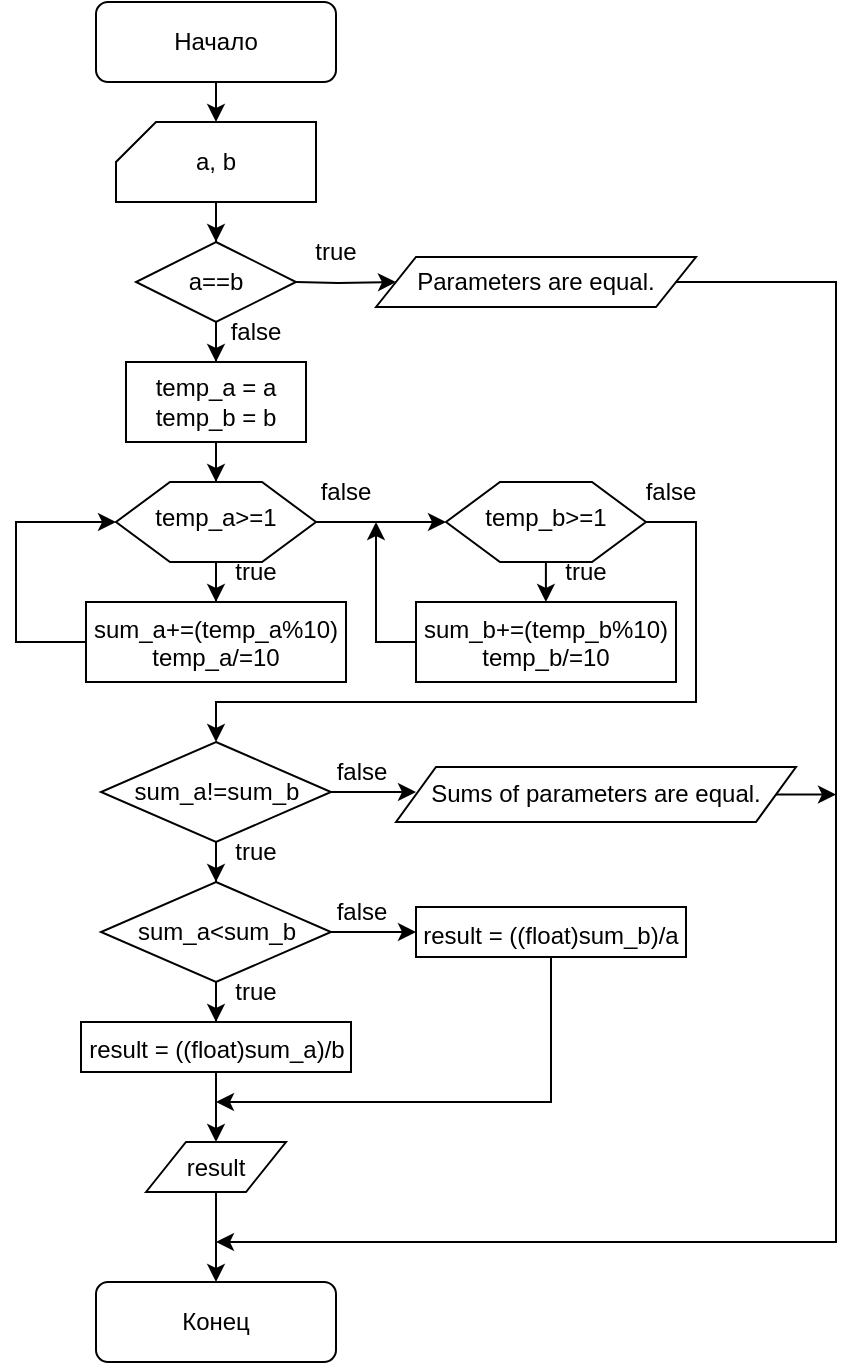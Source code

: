 <mxfile version="20.8.3" type="github">
  <diagram id="C5RBs43oDa-KdzZeNtuy" name="Page-1">
    <mxGraphModel dx="1348" dy="821" grid="1" gridSize="10" guides="1" tooltips="1" connect="1" arrows="1" fold="1" page="1" pageScale="1" pageWidth="827" pageHeight="1169" math="0" shadow="0">
      <root>
        <mxCell id="WIyWlLk6GJQsqaUBKTNV-0" />
        <mxCell id="WIyWlLk6GJQsqaUBKTNV-1" parent="WIyWlLk6GJQsqaUBKTNV-0" />
        <mxCell id="N5PGTfab8QkPNErYUo6F-5" style="edgeStyle=orthogonalEdgeStyle;rounded=0;orthogonalLoop=1;jettySize=auto;html=1;entryX=0.5;entryY=0;entryDx=0;entryDy=0;entryPerimeter=0;" edge="1" parent="WIyWlLk6GJQsqaUBKTNV-1" target="N5PGTfab8QkPNErYUo6F-0">
          <mxGeometry relative="1" as="geometry">
            <mxPoint x="220" y="110" as="sourcePoint" />
          </mxGeometry>
        </mxCell>
        <mxCell id="WIyWlLk6GJQsqaUBKTNV-3" value="Начало" style="rounded=1;whiteSpace=wrap;html=1;fontSize=12;glass=0;strokeWidth=1;shadow=0;" parent="WIyWlLk6GJQsqaUBKTNV-1" vertex="1">
          <mxGeometry x="160" y="80" width="120" height="40" as="geometry" />
        </mxCell>
        <mxCell id="N5PGTfab8QkPNErYUo6F-10" style="edgeStyle=orthogonalEdgeStyle;rounded=0;orthogonalLoop=1;jettySize=auto;html=1;entryX=0.5;entryY=0;entryDx=0;entryDy=0;" edge="1" parent="WIyWlLk6GJQsqaUBKTNV-1" source="N5PGTfab8QkPNErYUo6F-0" target="N5PGTfab8QkPNErYUo6F-8">
          <mxGeometry relative="1" as="geometry" />
        </mxCell>
        <mxCell id="N5PGTfab8QkPNErYUo6F-0" value="" style="verticalLabelPosition=bottom;verticalAlign=top;html=1;shape=card;whiteSpace=wrap;size=20;arcSize=12;" vertex="1" parent="WIyWlLk6GJQsqaUBKTNV-1">
          <mxGeometry x="170" y="140" width="100" height="40" as="geometry" />
        </mxCell>
        <mxCell id="N5PGTfab8QkPNErYUo6F-3" value="a, b" style="text;html=1;strokeColor=none;fillColor=none;align=center;verticalAlign=middle;whiteSpace=wrap;rounded=0;" vertex="1" parent="WIyWlLk6GJQsqaUBKTNV-1">
          <mxGeometry x="190" y="145" width="60" height="30" as="geometry" />
        </mxCell>
        <mxCell id="N5PGTfab8QkPNErYUo6F-13" style="edgeStyle=orthogonalEdgeStyle;rounded=0;orthogonalLoop=1;jettySize=auto;html=1;entryX=0.5;entryY=0;entryDx=0;entryDy=0;" edge="1" parent="WIyWlLk6GJQsqaUBKTNV-1" source="N5PGTfab8QkPNErYUo6F-8" target="N5PGTfab8QkPNErYUo6F-12">
          <mxGeometry relative="1" as="geometry" />
        </mxCell>
        <mxCell id="N5PGTfab8QkPNErYUo6F-8" value="a==b" style="rhombus;whiteSpace=wrap;html=1;" vertex="1" parent="WIyWlLk6GJQsqaUBKTNV-1">
          <mxGeometry x="180" y="200" width="80" height="40" as="geometry" />
        </mxCell>
        <mxCell id="N5PGTfab8QkPNErYUo6F-70" style="edgeStyle=orthogonalEdgeStyle;rounded=0;orthogonalLoop=1;jettySize=auto;html=1;exitX=1;exitY=0.5;exitDx=0;exitDy=0;" edge="1" parent="WIyWlLk6GJQsqaUBKTNV-1" source="N5PGTfab8QkPNErYUo6F-11">
          <mxGeometry relative="1" as="geometry">
            <mxPoint x="220" y="700" as="targetPoint" />
            <Array as="points">
              <mxPoint x="530" y="220" />
              <mxPoint x="530" y="700" />
            </Array>
          </mxGeometry>
        </mxCell>
        <mxCell id="N5PGTfab8QkPNErYUo6F-11" value="Parameters are equal." style="shape=parallelogram;perimeter=parallelogramPerimeter;whiteSpace=wrap;html=1;fixedSize=1;" vertex="1" parent="WIyWlLk6GJQsqaUBKTNV-1">
          <mxGeometry x="300" y="207.5" width="160" height="25" as="geometry" />
        </mxCell>
        <mxCell id="N5PGTfab8QkPNErYUo6F-14" style="edgeStyle=orthogonalEdgeStyle;rounded=0;orthogonalLoop=1;jettySize=auto;html=1;entryX=0;entryY=0.5;entryDx=0;entryDy=0;" edge="1" parent="WIyWlLk6GJQsqaUBKTNV-1" target="N5PGTfab8QkPNErYUo6F-11">
          <mxGeometry relative="1" as="geometry">
            <mxPoint x="260" y="220" as="sourcePoint" />
          </mxGeometry>
        </mxCell>
        <mxCell id="N5PGTfab8QkPNErYUo6F-17" style="edgeStyle=orthogonalEdgeStyle;rounded=0;orthogonalLoop=1;jettySize=auto;html=1;entryX=0.5;entryY=0;entryDx=0;entryDy=0;" edge="1" parent="WIyWlLk6GJQsqaUBKTNV-1" source="N5PGTfab8QkPNErYUo6F-12" target="N5PGTfab8QkPNErYUo6F-16">
          <mxGeometry relative="1" as="geometry" />
        </mxCell>
        <mxCell id="N5PGTfab8QkPNErYUo6F-12" value="temp_a = a&lt;br&gt;temp_b = b" style="rounded=0;whiteSpace=wrap;html=1;" vertex="1" parent="WIyWlLk6GJQsqaUBKTNV-1">
          <mxGeometry x="175" y="260" width="90" height="40" as="geometry" />
        </mxCell>
        <mxCell id="N5PGTfab8QkPNErYUo6F-15" value="true" style="text;html=1;strokeColor=none;fillColor=none;align=center;verticalAlign=middle;whiteSpace=wrap;rounded=0;" vertex="1" parent="WIyWlLk6GJQsqaUBKTNV-1">
          <mxGeometry x="260" y="190" width="40" height="30" as="geometry" />
        </mxCell>
        <mxCell id="N5PGTfab8QkPNErYUo6F-23" value="" style="edgeStyle=orthogonalEdgeStyle;rounded=0;orthogonalLoop=1;jettySize=auto;html=1;" edge="1" parent="WIyWlLk6GJQsqaUBKTNV-1" source="N5PGTfab8QkPNErYUo6F-16" target="N5PGTfab8QkPNErYUo6F-22">
          <mxGeometry relative="1" as="geometry" />
        </mxCell>
        <mxCell id="N5PGTfab8QkPNErYUo6F-31" style="edgeStyle=orthogonalEdgeStyle;rounded=0;orthogonalLoop=1;jettySize=auto;html=1;entryX=0;entryY=0.5;entryDx=0;entryDy=0;" edge="1" parent="WIyWlLk6GJQsqaUBKTNV-1" source="N5PGTfab8QkPNErYUo6F-16" target="N5PGTfab8QkPNErYUo6F-29">
          <mxGeometry relative="1" as="geometry" />
        </mxCell>
        <mxCell id="N5PGTfab8QkPNErYUo6F-16" value="" style="verticalLabelPosition=bottom;verticalAlign=top;html=1;shape=hexagon;perimeter=hexagonPerimeter2;arcSize=6;size=0.27;" vertex="1" parent="WIyWlLk6GJQsqaUBKTNV-1">
          <mxGeometry x="170" y="320" width="100" height="40" as="geometry" />
        </mxCell>
        <mxCell id="N5PGTfab8QkPNErYUo6F-19" value="temp_a&amp;gt;=1" style="text;html=1;strokeColor=none;fillColor=none;align=center;verticalAlign=middle;whiteSpace=wrap;rounded=0;" vertex="1" parent="WIyWlLk6GJQsqaUBKTNV-1">
          <mxGeometry x="190" y="330" width="60" height="15" as="geometry" />
        </mxCell>
        <mxCell id="N5PGTfab8QkPNErYUo6F-21" value="&lt;div&gt;false&lt;/div&gt;" style="text;html=1;strokeColor=none;fillColor=none;align=center;verticalAlign=middle;whiteSpace=wrap;rounded=0;" vertex="1" parent="WIyWlLk6GJQsqaUBKTNV-1">
          <mxGeometry x="220" y="230" width="40" height="30" as="geometry" />
        </mxCell>
        <mxCell id="N5PGTfab8QkPNErYUo6F-24" style="edgeStyle=orthogonalEdgeStyle;rounded=0;orthogonalLoop=1;jettySize=auto;html=1;entryX=0;entryY=0.5;entryDx=0;entryDy=0;" edge="1" parent="WIyWlLk6GJQsqaUBKTNV-1" source="N5PGTfab8QkPNErYUo6F-22" target="N5PGTfab8QkPNErYUo6F-16">
          <mxGeometry relative="1" as="geometry">
            <mxPoint x="100" y="360" as="targetPoint" />
            <Array as="points">
              <mxPoint x="120" y="400" />
              <mxPoint x="120" y="340" />
            </Array>
          </mxGeometry>
        </mxCell>
        <mxCell id="N5PGTfab8QkPNErYUo6F-22" value="&lt;div&gt;sum_a+=(temp_a%10)&lt;/div&gt;&lt;div&gt;temp_a/=10&lt;br&gt;&lt;/div&gt;" style="whiteSpace=wrap;html=1;verticalAlign=top;arcSize=6;" vertex="1" parent="WIyWlLk6GJQsqaUBKTNV-1">
          <mxGeometry x="155" y="380" width="130" height="40" as="geometry" />
        </mxCell>
        <mxCell id="N5PGTfab8QkPNErYUo6F-25" value="true" style="text;html=1;strokeColor=none;fillColor=none;align=center;verticalAlign=middle;whiteSpace=wrap;rounded=0;" vertex="1" parent="WIyWlLk6GJQsqaUBKTNV-1">
          <mxGeometry x="220" y="350" width="40" height="30" as="geometry" />
        </mxCell>
        <mxCell id="N5PGTfab8QkPNErYUo6F-43" style="edgeStyle=orthogonalEdgeStyle;rounded=0;orthogonalLoop=1;jettySize=auto;html=1;exitX=1;exitY=0.5;exitDx=0;exitDy=0;" edge="1" parent="WIyWlLk6GJQsqaUBKTNV-1" source="N5PGTfab8QkPNErYUo6F-29">
          <mxGeometry relative="1" as="geometry">
            <mxPoint x="220" y="450" as="targetPoint" />
            <Array as="points">
              <mxPoint x="460" y="340" />
              <mxPoint x="460" y="430" />
              <mxPoint x="220" y="430" />
            </Array>
          </mxGeometry>
        </mxCell>
        <mxCell id="N5PGTfab8QkPNErYUo6F-29" value="" style="verticalLabelPosition=bottom;verticalAlign=top;html=1;shape=hexagon;perimeter=hexagonPerimeter2;arcSize=6;size=0.27;" vertex="1" parent="WIyWlLk6GJQsqaUBKTNV-1">
          <mxGeometry x="335" y="320" width="100" height="40" as="geometry" />
        </mxCell>
        <mxCell id="N5PGTfab8QkPNErYUo6F-30" value="temp_b&amp;gt;=1" style="text;html=1;strokeColor=none;fillColor=none;align=center;verticalAlign=middle;whiteSpace=wrap;rounded=0;" vertex="1" parent="WIyWlLk6GJQsqaUBKTNV-1">
          <mxGeometry x="355" y="330" width="60" height="15" as="geometry" />
        </mxCell>
        <mxCell id="N5PGTfab8QkPNErYUo6F-32" value="&lt;div&gt;false&lt;/div&gt;" style="text;html=1;strokeColor=none;fillColor=none;align=center;verticalAlign=middle;whiteSpace=wrap;rounded=0;" vertex="1" parent="WIyWlLk6GJQsqaUBKTNV-1">
          <mxGeometry x="270" y="310" width="30" height="30" as="geometry" />
        </mxCell>
        <mxCell id="N5PGTfab8QkPNErYUo6F-35" value="&lt;div&gt;sum_b+=(temp_b%10)&lt;/div&gt;&lt;div&gt;temp_b/=10&lt;br&gt;&lt;/div&gt;" style="whiteSpace=wrap;html=1;verticalAlign=top;arcSize=6;" vertex="1" parent="WIyWlLk6GJQsqaUBKTNV-1">
          <mxGeometry x="320" y="380" width="130" height="40" as="geometry" />
        </mxCell>
        <mxCell id="N5PGTfab8QkPNErYUo6F-36" value="" style="edgeStyle=orthogonalEdgeStyle;rounded=0;orthogonalLoop=1;jettySize=auto;html=1;" edge="1" parent="WIyWlLk6GJQsqaUBKTNV-1">
          <mxGeometry relative="1" as="geometry">
            <mxPoint x="384.95" y="360" as="sourcePoint" />
            <mxPoint x="384.95" y="380" as="targetPoint" />
          </mxGeometry>
        </mxCell>
        <mxCell id="N5PGTfab8QkPNErYUo6F-39" style="edgeStyle=orthogonalEdgeStyle;rounded=0;orthogonalLoop=1;jettySize=auto;html=1;" edge="1" parent="WIyWlLk6GJQsqaUBKTNV-1">
          <mxGeometry relative="1" as="geometry">
            <mxPoint x="300" y="340" as="targetPoint" />
            <mxPoint x="320" y="400.0" as="sourcePoint" />
            <Array as="points">
              <mxPoint x="300" y="400" />
            </Array>
          </mxGeometry>
        </mxCell>
        <mxCell id="N5PGTfab8QkPNErYUo6F-42" value="true" style="text;html=1;strokeColor=none;fillColor=none;align=center;verticalAlign=middle;whiteSpace=wrap;rounded=0;" vertex="1" parent="WIyWlLk6GJQsqaUBKTNV-1">
          <mxGeometry x="390" y="350" width="30" height="30" as="geometry" />
        </mxCell>
        <mxCell id="N5PGTfab8QkPNErYUo6F-47" style="edgeStyle=orthogonalEdgeStyle;rounded=0;orthogonalLoop=1;jettySize=auto;html=1;entryX=0.5;entryY=0;entryDx=0;entryDy=0;" edge="1" parent="WIyWlLk6GJQsqaUBKTNV-1" source="N5PGTfab8QkPNErYUo6F-44" target="N5PGTfab8QkPNErYUo6F-46">
          <mxGeometry relative="1" as="geometry" />
        </mxCell>
        <mxCell id="N5PGTfab8QkPNErYUo6F-44" value="sum_a!=sum_b" style="rhombus;whiteSpace=wrap;html=1;" vertex="1" parent="WIyWlLk6GJQsqaUBKTNV-1">
          <mxGeometry x="162.5" y="450" width="115" height="50" as="geometry" />
        </mxCell>
        <mxCell id="N5PGTfab8QkPNErYUo6F-53" style="edgeStyle=orthogonalEdgeStyle;rounded=0;orthogonalLoop=1;jettySize=auto;html=1;entryX=0.5;entryY=0;entryDx=0;entryDy=0;" edge="1" parent="WIyWlLk6GJQsqaUBKTNV-1" source="N5PGTfab8QkPNErYUo6F-46" target="N5PGTfab8QkPNErYUo6F-50">
          <mxGeometry relative="1" as="geometry" />
        </mxCell>
        <mxCell id="N5PGTfab8QkPNErYUo6F-55" style="edgeStyle=orthogonalEdgeStyle;rounded=0;orthogonalLoop=1;jettySize=auto;html=1;" edge="1" parent="WIyWlLk6GJQsqaUBKTNV-1" source="N5PGTfab8QkPNErYUo6F-46">
          <mxGeometry relative="1" as="geometry">
            <mxPoint x="320" y="545" as="targetPoint" />
          </mxGeometry>
        </mxCell>
        <mxCell id="N5PGTfab8QkPNErYUo6F-46" value="sum_a&amp;lt;sum_b" style="rhombus;whiteSpace=wrap;html=1;" vertex="1" parent="WIyWlLk6GJQsqaUBKTNV-1">
          <mxGeometry x="162.5" y="520" width="115" height="50" as="geometry" />
        </mxCell>
        <mxCell id="N5PGTfab8QkPNErYUo6F-49" value="true" style="text;html=1;strokeColor=none;fillColor=none;align=center;verticalAlign=middle;whiteSpace=wrap;rounded=0;" vertex="1" parent="WIyWlLk6GJQsqaUBKTNV-1">
          <mxGeometry x="220" y="490" width="40" height="30" as="geometry" />
        </mxCell>
        <mxCell id="N5PGTfab8QkPNErYUo6F-63" style="edgeStyle=orthogonalEdgeStyle;rounded=0;orthogonalLoop=1;jettySize=auto;html=1;" edge="1" parent="WIyWlLk6GJQsqaUBKTNV-1" source="N5PGTfab8QkPNErYUo6F-50">
          <mxGeometry relative="1" as="geometry">
            <mxPoint x="220" y="650" as="targetPoint" />
          </mxGeometry>
        </mxCell>
        <mxCell id="N5PGTfab8QkPNErYUo6F-50" value="result = ((float)sum_a)/b" style="whiteSpace=wrap;html=1;verticalAlign=top;arcSize=6;" vertex="1" parent="WIyWlLk6GJQsqaUBKTNV-1">
          <mxGeometry x="152.5" y="590" width="135" height="25" as="geometry" />
        </mxCell>
        <mxCell id="N5PGTfab8QkPNErYUo6F-54" value="true" style="text;html=1;strokeColor=none;fillColor=none;align=center;verticalAlign=middle;whiteSpace=wrap;rounded=0;" vertex="1" parent="WIyWlLk6GJQsqaUBKTNV-1">
          <mxGeometry x="220" y="560" width="40" height="30" as="geometry" />
        </mxCell>
        <mxCell id="N5PGTfab8QkPNErYUo6F-56" value="&lt;div&gt;false&lt;/div&gt;" style="text;html=1;strokeColor=none;fillColor=none;align=center;verticalAlign=middle;whiteSpace=wrap;rounded=0;" vertex="1" parent="WIyWlLk6GJQsqaUBKTNV-1">
          <mxGeometry x="277.5" y="520" width="30" height="30" as="geometry" />
        </mxCell>
        <mxCell id="N5PGTfab8QkPNErYUo6F-64" style="edgeStyle=orthogonalEdgeStyle;rounded=0;orthogonalLoop=1;jettySize=auto;html=1;" edge="1" parent="WIyWlLk6GJQsqaUBKTNV-1" source="N5PGTfab8QkPNErYUo6F-58">
          <mxGeometry relative="1" as="geometry">
            <mxPoint x="220" y="630" as="targetPoint" />
            <Array as="points">
              <mxPoint x="388" y="630" />
            </Array>
          </mxGeometry>
        </mxCell>
        <mxCell id="N5PGTfab8QkPNErYUo6F-58" value="result = ((float)sum_b)/a" style="whiteSpace=wrap;html=1;verticalAlign=top;arcSize=6;" vertex="1" parent="WIyWlLk6GJQsqaUBKTNV-1">
          <mxGeometry x="320" y="532.5" width="135" height="25" as="geometry" />
        </mxCell>
        <mxCell id="N5PGTfab8QkPNErYUo6F-59" style="edgeStyle=orthogonalEdgeStyle;rounded=0;orthogonalLoop=1;jettySize=auto;html=1;" edge="1" parent="WIyWlLk6GJQsqaUBKTNV-1">
          <mxGeometry relative="1" as="geometry">
            <mxPoint x="320" y="475" as="targetPoint" />
            <mxPoint x="277.5" y="475" as="sourcePoint" />
          </mxGeometry>
        </mxCell>
        <mxCell id="N5PGTfab8QkPNErYUo6F-60" value="&lt;div&gt;false&lt;/div&gt;" style="text;html=1;strokeColor=none;fillColor=none;align=center;verticalAlign=middle;whiteSpace=wrap;rounded=0;" vertex="1" parent="WIyWlLk6GJQsqaUBKTNV-1">
          <mxGeometry x="277.5" y="450" width="30" height="30" as="geometry" />
        </mxCell>
        <mxCell id="N5PGTfab8QkPNErYUo6F-73" style="edgeStyle=orthogonalEdgeStyle;rounded=0;orthogonalLoop=1;jettySize=auto;html=1;" edge="1" parent="WIyWlLk6GJQsqaUBKTNV-1" source="N5PGTfab8QkPNErYUo6F-61">
          <mxGeometry relative="1" as="geometry">
            <mxPoint x="530" y="476" as="targetPoint" />
          </mxGeometry>
        </mxCell>
        <mxCell id="N5PGTfab8QkPNErYUo6F-61" value="Sums of parameters are equal." style="shape=parallelogram;perimeter=parallelogramPerimeter;whiteSpace=wrap;html=1;fixedSize=1;" vertex="1" parent="WIyWlLk6GJQsqaUBKTNV-1">
          <mxGeometry x="310" y="462.5" width="200" height="27.5" as="geometry" />
        </mxCell>
        <mxCell id="N5PGTfab8QkPNErYUo6F-62" value="Конец" style="rounded=1;whiteSpace=wrap;html=1;fontSize=12;glass=0;strokeWidth=1;shadow=0;" vertex="1" parent="WIyWlLk6GJQsqaUBKTNV-1">
          <mxGeometry x="160" y="720" width="120" height="40" as="geometry" />
        </mxCell>
        <mxCell id="N5PGTfab8QkPNErYUo6F-72" style="edgeStyle=orthogonalEdgeStyle;rounded=0;orthogonalLoop=1;jettySize=auto;html=1;entryX=0.5;entryY=0;entryDx=0;entryDy=0;" edge="1" parent="WIyWlLk6GJQsqaUBKTNV-1" source="N5PGTfab8QkPNErYUo6F-65" target="N5PGTfab8QkPNErYUo6F-62">
          <mxGeometry relative="1" as="geometry" />
        </mxCell>
        <mxCell id="N5PGTfab8QkPNErYUo6F-65" value="result" style="shape=parallelogram;perimeter=parallelogramPerimeter;whiteSpace=wrap;html=1;fixedSize=1;" vertex="1" parent="WIyWlLk6GJQsqaUBKTNV-1">
          <mxGeometry x="185" y="650" width="70" height="25" as="geometry" />
        </mxCell>
        <mxCell id="N5PGTfab8QkPNErYUo6F-74" value="&lt;div&gt;false&lt;/div&gt;" style="text;html=1;strokeColor=none;fillColor=none;align=center;verticalAlign=middle;whiteSpace=wrap;rounded=0;" vertex="1" parent="WIyWlLk6GJQsqaUBKTNV-1">
          <mxGeometry x="435" y="310" width="25" height="30" as="geometry" />
        </mxCell>
      </root>
    </mxGraphModel>
  </diagram>
</mxfile>
